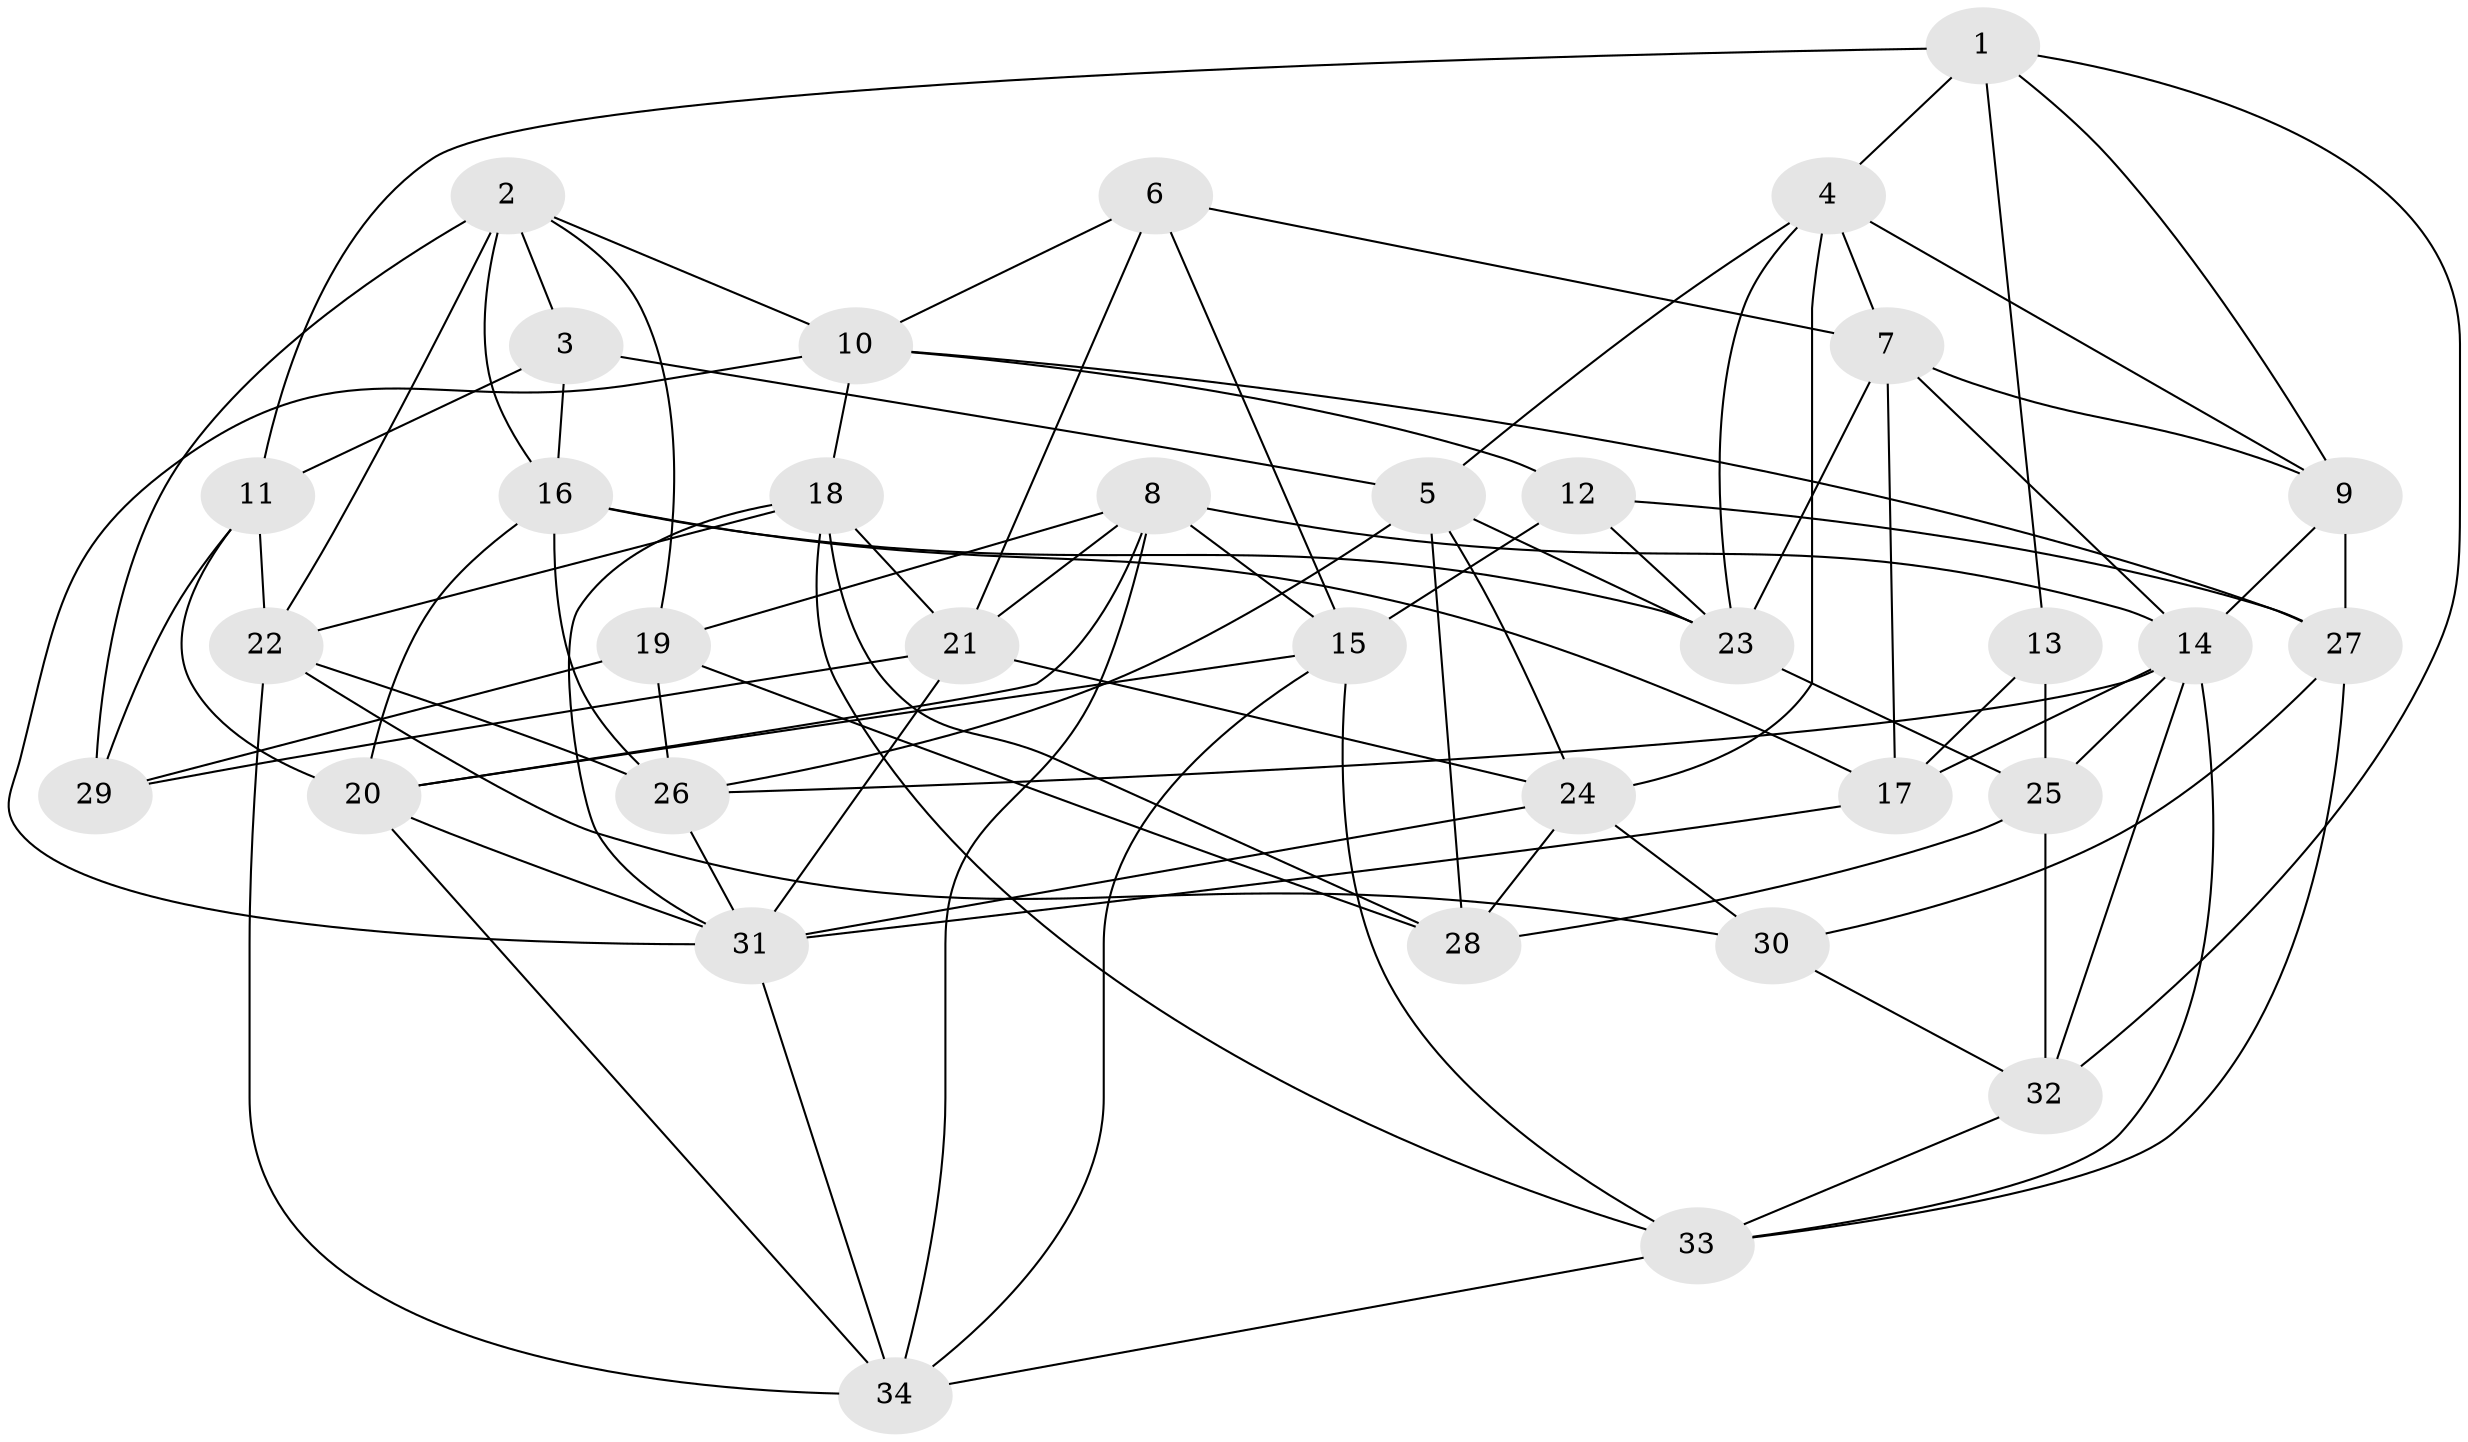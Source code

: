 // original degree distribution, {4: 1.0}
// Generated by graph-tools (version 1.1) at 2025/50/03/09/25 03:50:45]
// undirected, 34 vertices, 93 edges
graph export_dot {
graph [start="1"]
  node [color=gray90,style=filled];
  1;
  2;
  3;
  4;
  5;
  6;
  7;
  8;
  9;
  10;
  11;
  12;
  13;
  14;
  15;
  16;
  17;
  18;
  19;
  20;
  21;
  22;
  23;
  24;
  25;
  26;
  27;
  28;
  29;
  30;
  31;
  32;
  33;
  34;
  1 -- 4 [weight=1.0];
  1 -- 9 [weight=1.0];
  1 -- 11 [weight=2.0];
  1 -- 13 [weight=1.0];
  1 -- 32 [weight=1.0];
  2 -- 3 [weight=1.0];
  2 -- 10 [weight=1.0];
  2 -- 16 [weight=1.0];
  2 -- 19 [weight=1.0];
  2 -- 22 [weight=1.0];
  2 -- 29 [weight=1.0];
  3 -- 5 [weight=1.0];
  3 -- 11 [weight=1.0];
  3 -- 16 [weight=1.0];
  4 -- 5 [weight=1.0];
  4 -- 7 [weight=1.0];
  4 -- 9 [weight=1.0];
  4 -- 23 [weight=1.0];
  4 -- 24 [weight=1.0];
  5 -- 23 [weight=1.0];
  5 -- 24 [weight=1.0];
  5 -- 26 [weight=1.0];
  5 -- 28 [weight=1.0];
  6 -- 7 [weight=1.0];
  6 -- 10 [weight=1.0];
  6 -- 15 [weight=1.0];
  6 -- 21 [weight=1.0];
  7 -- 9 [weight=1.0];
  7 -- 14 [weight=1.0];
  7 -- 17 [weight=1.0];
  7 -- 23 [weight=1.0];
  8 -- 14 [weight=1.0];
  8 -- 15 [weight=1.0];
  8 -- 19 [weight=1.0];
  8 -- 20 [weight=1.0];
  8 -- 21 [weight=1.0];
  8 -- 34 [weight=1.0];
  9 -- 14 [weight=1.0];
  9 -- 27 [weight=2.0];
  10 -- 12 [weight=1.0];
  10 -- 18 [weight=1.0];
  10 -- 27 [weight=1.0];
  10 -- 31 [weight=1.0];
  11 -- 20 [weight=1.0];
  11 -- 22 [weight=1.0];
  11 -- 29 [weight=1.0];
  12 -- 15 [weight=1.0];
  12 -- 23 [weight=1.0];
  12 -- 27 [weight=1.0];
  13 -- 17 [weight=2.0];
  13 -- 25 [weight=1.0];
  14 -- 17 [weight=1.0];
  14 -- 25 [weight=1.0];
  14 -- 26 [weight=1.0];
  14 -- 32 [weight=1.0];
  14 -- 33 [weight=1.0];
  15 -- 20 [weight=1.0];
  15 -- 33 [weight=1.0];
  15 -- 34 [weight=1.0];
  16 -- 17 [weight=1.0];
  16 -- 20 [weight=1.0];
  16 -- 23 [weight=1.0];
  16 -- 26 [weight=1.0];
  17 -- 31 [weight=1.0];
  18 -- 21 [weight=1.0];
  18 -- 22 [weight=1.0];
  18 -- 28 [weight=1.0];
  18 -- 31 [weight=1.0];
  18 -- 33 [weight=1.0];
  19 -- 26 [weight=1.0];
  19 -- 28 [weight=2.0];
  19 -- 29 [weight=1.0];
  20 -- 31 [weight=1.0];
  20 -- 34 [weight=1.0];
  21 -- 24 [weight=1.0];
  21 -- 29 [weight=1.0];
  21 -- 31 [weight=1.0];
  22 -- 26 [weight=1.0];
  22 -- 30 [weight=1.0];
  22 -- 34 [weight=1.0];
  23 -- 25 [weight=1.0];
  24 -- 28 [weight=1.0];
  24 -- 30 [weight=1.0];
  24 -- 31 [weight=1.0];
  25 -- 28 [weight=1.0];
  25 -- 32 [weight=2.0];
  26 -- 31 [weight=1.0];
  27 -- 30 [weight=1.0];
  27 -- 33 [weight=1.0];
  30 -- 32 [weight=1.0];
  31 -- 34 [weight=1.0];
  32 -- 33 [weight=1.0];
  33 -- 34 [weight=1.0];
}
